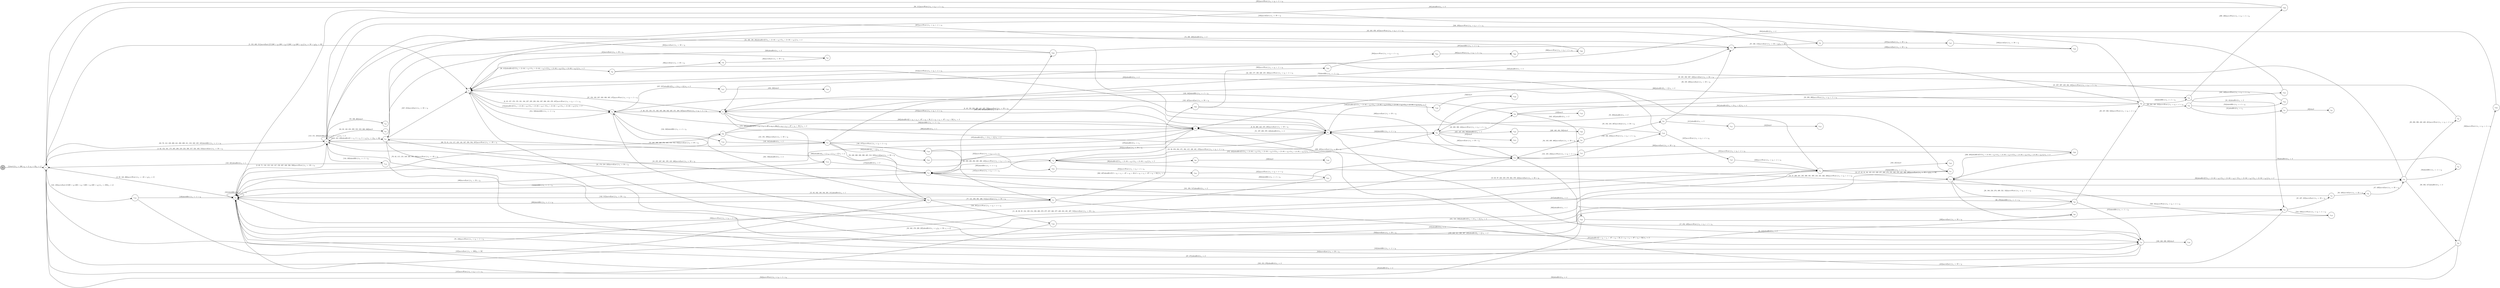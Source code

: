 digraph EFSM{
  graph [rankdir="LR", fontname="Latin Modern Math"];
  node [color="black", fillcolor="white", shape="circle", style="filled", fontname="Latin Modern Math"];
  edge [fontname="Latin Modern Math"];

  s0[fillcolor="gray", label=<s<sub>0</sub>>];
  s1[label=<s<sub>1</sub>>];
  s2[label=<s<sub>2</sub>>];
  s3[label=<s<sub>3</sub>>];
  s5[label=<s<sub>5</sub>>];
  s6[label=<s<sub>6</sub>>];
  s7[label=<s<sub>7</sub>>];
  s8[label=<s<sub>8</sub>>];
  s9[label=<s<sub>9</sub>>];
  s11[label=<s<sub>11</sub>>];
  s12[label=<s<sub>12</sub>>];
  s13[label=<s<sub>13</sub>>];
  s15[label=<s<sub>15</sub>>];
  s16[label=<s<sub>16</sub>>];
  s18[label=<s<sub>18</sub>>];
  s19[label=<s<sub>19</sub>>];
  s20[label=<s<sub>20</sub>>];
  s21[label=<s<sub>21</sub>>];
  s22[label=<s<sub>22</sub>>];
  s23[label=<s<sub>23</sub>>];
  s24[label=<s<sub>24</sub>>];
  s28[label=<s<sub>28</sub>>];
  s29[label=<s<sub>29</sub>>];
  s30[label=<s<sub>30</sub>>];
  s31[label=<s<sub>31</sub>>];
  s32[label=<s<sub>32</sub>>];
  s38[label=<s<sub>38</sub>>];
  s39[label=<s<sub>39</sub>>];
  s40[label=<s<sub>40</sub>>];
  s41[label=<s<sub>41</sub>>];
  s45[label=<s<sub>45</sub>>];
  s46[label=<s<sub>46</sub>>];
  s53[label=<s<sub>53</sub>>];
  s54[label=<s<sub>54</sub>>];
  s58[label=<s<sub>58</sub>>];
  s64[label=<s<sub>64</sub>>];
  s66[label=<s<sub>66</sub>>];
  s69[label=<s<sub>69</sub>>];
  s73[label=<s<sub>73</sub>>];
  s75[label=<s<sub>75</sub>>];
  s76[label=<s<sub>76</sub>>];
  s77[label=<s<sub>77</sub>>];
  s84[label=<s<sub>84</sub>>];
  s85[label=<s<sub>85</sub>>];
  s87[label=<s<sub>87</sub>>];
  s93[label=<s<sub>93</sub>>];
  s99[label=<s<sub>99</sub>>];
  s100[label=<s<sub>100</sub>>];
  s107[label=<s<sub>107</sub>>];
  s108[label=<s<sub>108</sub>>];
  s123[label=<s<sub>123</sub>>];
  s124[label=<s<sub>124</sub>>];
  s126[label=<s<sub>126</sub>>];
  s131[label=<s<sub>131</sub>>];
  s132[label=<s<sub>132</sub>>];
  s134[label=<s<sub>134</sub>>];
  s136[label=<s<sub>136</sub>>];
  s144[label=<s<sub>144</sub>>];
  s163[label=<s<sub>163</sub>>];
  s167[label=<s<sub>167</sub>>];
  s172[label=<s<sub>172</sub>>];
  s180[label=<s<sub>180</sub>>];
  s203[label=<s<sub>203</sub>>];
  s230[label=<s<sub>230</sub>>];
  s245[label=<s<sub>245</sub>>];
  s290[label=<s<sub>290</sub>>];
  s302[label=<s<sub>302</sub>>];
  s303[label=<s<sub>303</sub>>];
  s304[label=<s<sub>304</sub>>];
  s305[label=<s<sub>305</sub>>];
  s306[label=<s<sub>306</sub>>];
  s343[label=<s<sub>343</sub>>];
  s352[label=<s<sub>352</sub>>];
  s353[label=<s<sub>353</sub>>];
  s354[label=<s<sub>354</sub>>];
  s355[label=<s<sub>355</sub>>];
  s373[label=<s<sub>373</sub>>];
  s383[label=<s<sub>383</sub>>];
  s411[label=<s<sub>411</sub>>];
  s412[label=<s<sub>412</sub>>];
  s425[label=<s<sub>425</sub>>];
  s426[label=<s<sub>426</sub>>];
  s457[label=<s<sub>457</sub>>];
  s458[label=<s<sub>458</sub>>];
  s519[label=<s<sub>519</sub>>];
  s524[label=<s<sub>524</sub>>];
  s539[label=<s<sub>539</sub>>];
  s540[label=<s<sub>540</sub>>];

  s0->s1[label=<<i> [1]start:2/o<sub>1</sub> := 200, o<sub>2</sub> := 3, o<sub>3</sub> := 0&#91;r<sub>4</sub> := 1&#93;</i>>];
  s13->s2[label=<<i> [14]shieldHit:1/o<sub>1</sub> := -1 + i<sub>0</sub></i>>];
  s15->s16[label=<<i> [16, 212]alienHit:0/o<sub>1</sub> := 2</i>>];
  s23->s24[label=<<i> [24, 44]alienHit:0/o<sub>1</sub> := 3</i>>];
  s24->s2[label=<<i> [25]alienHit:0/o<sub>1</sub> := 4</i>>];
  s30->s31[label=<<i> [31]alienHit:0/o<sub>1</sub> := r<sub>4</sub></i>>];
  s31->s32[label=<<i> [32]win:0</i>>];
  s5->s38[label=<<i> [38, 413]alienHit:0&#91;!(!(!(r<sub>4</sub> &gt; 2&or;-94 &gt; r<sub>6</sub>)&or;!(r<sub>4</sub> &gt; 2&or;-94 &gt; r<sub>6</sub>))&or;!(!(r<sub>4</sub> &gt; 2&or;-94 &gt; r<sub>6</sub>)&or;!(r<sub>4</sub> &gt; 2&or;-94 &gt; r<sub>6</sub>)))&#93;/o<sub>1</sub> := 2</i>>];
  s38->s39[label=<<i> [39]moveEast:1/o<sub>1</sub> := 50 + i<sub>0</sub></i>>];
  s39->s40[label=<<i> [40]moveEast:1/o<sub>1</sub> := 50 + i<sub>0</sub></i>>];
  s40->s41[label=<<i> [41]moveEast:1/o<sub>1</sub> := 50 + i<sub>0</sub></i>>];
  s29->s23[label=<<i> [43]shieldHit:1/o<sub>1</sub> := -1 + i<sub>0</sub></i>>];
  s45->s46[label=<<i> [46, 438]moveEast:1/o<sub>1</sub> := 50 + i<sub>0</sub></i>>];
  s46->s19[label=<<i> [47, 439]moveEast:1/o<sub>1</sub> := 50 + i<sub>0</sub></i>>];
  s7->s8[label=<<i> [8, 49, 159, 283, 368, 441, 472, 538]moveEast:1/o<sub>1</sub> := 50 + i<sub>0</sub></i>>];
  s11->s54[label=<<i> [54]shieldHit:1/o<sub>1</sub> := -1 + i<sub>0</sub></i>>];
  s54->s8[label=<<i> [55, 393]alienHit:0/o<sub>1</sub> := 2</i>>];
  s19->s58[label=<<i> [58]shieldHit:1/o<sub>1</sub> := -1 + i<sub>0</sub></i>>];
  s58->s12[label=<<i> [59]alienHit:0/o<sub>1</sub> := 3</i>>];
  s12->s66[label=<<i> [66, 270]shieldHit:1/o<sub>1</sub> := -1 + i<sub>0</sub></i>>];
  s66->s2[label=<<i> [67, 271]alienHit:0/o<sub>1</sub> := 2</i>>];
  s69->s2[label=<<i> [70, 82, 115, 118, 149, 348, 505, 508]moveWest:1/o<sub>1</sub> := -50 + i<sub>0</sub></i>>];
  s2->s3[label=<<i> [3, 68, 71, 116, 119, 143, 147, 150, 207, 349, 506, 509]moveWest:1/o<sub>1</sub> := -50 + i<sub>0</sub></i>>];
  s69->s73[label=<<i> [73]shieldHit:1/o<sub>1</sub> := -1 + i<sub>0</sub></i>>];
  s77->s1[label=<<i> [78, 138]moveWest:1/o<sub>1</sub> := i<sub>0</sub> + -1 &times; r<sub>6</sub></i>>];
  s87->s1[label=<<i> [88, 111]moveWest:1/o<sub>1</sub> := i<sub>0</sub> + -1 &times; r<sub>6</sub></i>>];
  s1->s2[label=<<i> [2, 89, 146, 206]moveWest:1/o<sub>1</sub> := -50 + i<sub>0</sub>&#91;r<sub>4</sub> := 5&#93;</i>>];
  s12->s19[label=<<i> [92]alienHit:0&#91;!(!(r<sub>4</sub> &gt; 2&or;-94 &gt; r<sub>6</sub>)&or;!(r<sub>4</sub> &gt; 2&or;-94 &gt; r<sub>6</sub>)), !(!(r<sub>4</sub> &gt; 2&or;-94 &gt; r<sub>6</sub>)&or;!(r<sub>4</sub> &gt; 2&or;-94 &gt; r<sub>6</sub>))&#93;/o<sub>1</sub> := 2</i>>];
  s19->s93[label=<<i> [93, 382, 417]alienHit:0/o<sub>1</sub> := 3</i>>];
  s93->s2[label=<<i> [94]alienHit:0/o<sub>1</sub> := 4</i>>];
  s18->s99[label=<<i> [99]alienHit:0&#91;!(!(r<sub>4</sub> &gt; 2&or;-94 &gt; r<sub>6</sub>)&or;!(r<sub>4</sub> &gt; 2&or;-94 &gt; r<sub>6</sub>))&#93;/o<sub>1</sub> := 5</i>>];
  s99->s100[label=<<i> [100]win:0</i>>];
  s2->s2[label=<<i> [101]shieldHit:1/o<sub>1</sub> := -1 + i<sub>0</sub></i>>];
  s85->s73[label=<<i> [86, 105, 468]moveEast:1/o<sub>1</sub> := 50 + i<sub>0</sub></i>>];
  s87->s107[label=<<i> [107]moveEast:1/o<sub>1</sub> := 50 + i<sub>0</sub></i>>];
  s107->s108[label=<<i> [108]moveEast:1/o<sub>1</sub> := 50 + i<sub>0</sub></i>>];
  s108->s73[label=<<i> [109]moveEast:1/o<sub>1</sub> := 50 + i<sub>0</sub></i>>];
  s73->s87[label=<<i> [87, 106, 110]moveEast:1/o<sub>1</sub> := 50 + i<sub>0</sub>&#91;r<sub>6</sub> := 50&#93;</i>>];
  s3->s3[label=<<i> [113, 151, 323]alienHit:0&#91;!(5 &gt; r<sub>4</sub>&or;5 &gt; r<sub>4</sub>)&#93;/o<sub>1</sub> := 2</i>>];
  s3->s69[label=<<i> [69, 72, 81, 114, 117, 120, 148, 347, 350, 504, 507]moveWest:1/o<sub>1</sub> := -50 + i<sub>0</sub></i>>];
  s69->s75[label=<<i> [121, 351, 389]moveEast:1/o<sub>1</sub> := 50 + i<sub>0</sub></i>>];
  s75->s22[label=<<i> [122, 342]shieldHit:1/o<sub>1</sub> := -1 + i<sub>0</sub></i>>];
  s22->s123[label=<<i> [123]lose:0</i>>];
  s1->s124[label=<<i> [124, 128]moveEast:1&#91;!(200 &gt; i<sub>0</sub>&or;200 &gt; i<sub>0</sub>), !(200 &gt; i<sub>0</sub>&or;200 &gt; i<sub>0</sub>)&#93;/o<sub>1</sub> := 250&#91;r<sub>4</sub> := 4&#93;</i>>];
  s124->s76[label=<<i> [125]moveEast:1/o<sub>1</sub> := 300&#91;r<sub>6</sub> := 50&#93;</i>>];
  s76->s126[label=<<i> [126, 391]moveWest:1/o<sub>1</sub> := i<sub>0</sub> + -1 &times; r<sub>6</sub></i>>];
  s126->s1[label=<<i> [127]moveWest:1/o<sub>1</sub> := i<sub>0</sub> + -1 &times; r<sub>6</sub></i>>];
  s124->s2[label=<<i> [129]shieldHit:1/o<sub>1</sub> := -1 + i<sub>0</sub></i>>];
  s2->s15[label=<<i> [15, 83, 102, 130, 164, 201, 211]alienHit:0/o<sub>1</sub> := 1</i>>];
  s132->s6[label=<<i> [133, 427]moveEast:1/o<sub>1</sub> := 50 + i<sub>0</sub></i>>];
  s6->s134[label=<<i> [134, 340]shieldHit:1/o<sub>1</sub> := -1 + i<sub>0</sub></i>>];
  s134->s75[label=<<i> [135, 341]alienHit:0/o<sub>1</sub> := 2</i>>];
  s75->s136[label=<<i> [136, 477]moveWest:1/o<sub>1</sub> := i<sub>0</sub> + -1 &times; r<sub>6</sub></i>>];
  s136->s77[label=<<i> [137]moveWest:1/o<sub>1</sub> := i<sub>0</sub> + -1 &times; r<sub>6</sub></i>>];
  s77->s2[label=<<i> [142, 515]moveEast:1/o<sub>1</sub> := 50 + i<sub>0</sub></i>>];
  s3->s144[label=<<i> [144, 320]shieldHit:1/o<sub>1</sub> := -1 + i<sub>0</sub></i>>];
  s144->s1[label=<<i> [145, 321]alienHit:0/o<sub>1</sub> := 1</i>>];
  s5->s6[label=<<i> [154]alienHit:0&#91;!(!(r<sub>4</sub> &gt; 2&or;-94 &gt; r<sub>6</sub>)&or;!(r<sub>4</sub> &gt; 2&or;-94 &gt; r<sub>6</sub>)), !(!(r<sub>4</sub> &gt; 2&or;-94 &gt; r<sub>6</sub>)&or;!(r<sub>4</sub> &gt; 2&or;-94 &gt; r<sub>6</sub>))&#93;/o<sub>1</sub> := 3</i>>];
  s6->s7[label=<<i> [7, 36, 155, 158, 171, 192, 195, 236, 332, 335, 471, 488, 537]moveWest:1/o<sub>1</sub> := i<sub>0</sub> + -1 &times; r<sub>6</sub></i>>];
  s1->s11[label=<<i> [33, 162, 176, 220, 225]alienHit:0/o<sub>1</sub> := r<sub>4</sub>&#91;r<sub>6</sub> := 50, r<sub>4</sub> := 2&#93;</i>>];
  s11->s163[label=<<i> [163, 221]win:0</i>>];
  s15->s131[label=<<i> [131, 165, 232]moveWest:1/o<sub>1</sub> := i<sub>0</sub> + -1 &times; r<sub>6</sub></i>>];
  s131->s132[label=<<i> [132, 166, 233]moveWest:1/o<sub>1</sub> := i<sub>0</sub> + -1 &times; r<sub>6</sub></i>>];
  s132->s167[label=<<i> [167]moveWest:1/o<sub>1</sub> := i<sub>0</sub> + -1 &times; r<sub>6</sub></i>>];
  s167->s11[label=<<i> [168]moveWest:1/o<sub>1</sub> := i<sub>0</sub> + -1 &times; r<sub>6</sub></i>>];
  s11->s5[label=<<i> [34, 169, 177, 190, 226, 455, 486]moveWest:1/o<sub>1</sub> := i<sub>0</sub> + -1 &times; r<sub>6</sub></i>>];
  s7->s172[label=<<i> [172, 489]alienHit:0&#91;!(2 &times; r<sub>6</sub> + r<sub>4</sub> &times; -97 + r<sub>6</sub> &gt; 50&or;2 &times; r<sub>6</sub> + r<sub>4</sub> &times; -97 + r<sub>6</sub> &gt; 50)&#93;/o<sub>1</sub> := 2</i>>];
  s172->s13[label=<<i> [173]alienHit:0/o<sub>1</sub> := 3</i>>];
  s41->s16[label=<<i> [182]shieldHit:1/o<sub>1</sub> := -1 + i<sub>0</sub></i>>];
  s29->s2[label=<<i> [188]moveEast:1/o<sub>1</sub> := 50 + i<sub>0</sub></i>>];
  s7->s9[label=<<i> [196]shieldHit:1/o<sub>1</sub> := -1 + i<sub>0</sub></i>>];
  s9->s8[label=<<i> [51, 197, 263, 370, 443]alienHit:0/o<sub>1</sub> := 4</i>>];
  s8->s3[label=<<i> [52, 160, 198, 264]alienHit:0&#91;!(!(r<sub>4</sub> &gt; 2&or;-94 &gt; r<sub>6</sub>)&or;!(r<sub>4</sub> &gt; 2&or;-94 &gt; r<sub>6</sub>))&#93;/o<sub>1</sub> := 4</i>>];
  s3->s53[label=<<i> [53, 199, 265]win:0</i>>];
  s76->s2[label=<<i> [200]shieldHit:1/o<sub>1</sub> := -1 + i<sub>0</sub></i>>];
  s15->s13[label=<<i> [202]shieldHit:1/o<sub>1</sub> := -1 + i<sub>0</sub></i>>];
  s203->s3[label=<<i> [204]moveEast:1/o<sub>1</sub> := 50 + i<sub>0</sub></i>>];
  s16->s2[label=<<i> [183, 213, 276]alienHit:0/o<sub>1</sub> := 3</i>>];
  s28->s13[label=<<i> [217]alienHit:0/o<sub>1</sub> := 4</i>>];
  s13->s3[label=<<i> [61, 174, 218, 223]moveEast:1/o<sub>1</sub> := 50 + i<sub>0</sub></i>>];
  s6->s11[label=<<i> [228, 485]moveEast:1/o<sub>1</sub> := 50 + i<sub>0</sub></i>>];
  s12->s230[label=<<i> [230, 493]alienHit:0&#91;!(!(!(r<sub>4</sub> &gt; 2&or;-94 &gt; r<sub>6</sub>)&or;!(r<sub>4</sub> &gt; 2&or;-94 &gt; r<sub>6</sub>))&or;!(!(r<sub>4</sub> &gt; 2&or;-94 &gt; r<sub>6</sub>)&or;!(r<sub>4</sub> &gt; 2&or;-94 &gt; r<sub>6</sub>)))&#93;/o<sub>1</sub> := 3</i>>];
  s230->s15[label=<<i> [231]moveWest:1/o<sub>1</sub> := i<sub>0</sub> + -1 &times; r<sub>6</sub></i>>];
  s132->s5[label=<<i> [234]alienHit:0/o<sub>1</sub> := 4</i>>];
  s30->s245[label=<<i> [245, 449]moveWest:1/o<sub>1</sub> := i<sub>0</sub> + -1 &times; r<sub>6</sub></i>>];
  s245->s41[label=<<i> [246, 450]moveWest:1/o<sub>1</sub> := i<sub>0</sub> + -1 &times; r<sub>6</sub></i>>];
  s41->s5[label=<<i> [247, 313]moveEast:1/o<sub>1</sub> := 50 + i<sub>0</sub></i>>];
  s76->s77[label=<<i> [77, 141, 250, 301, 406, 514]moveEast:1/o<sub>1</sub> := 50 + i<sub>0</sub></i>>];
  s77->s16[label=<<i> [251]alienHit:0&#91;2 &times; r<sub>6</sub> + r<sub>4</sub> &times; -97 + r<sub>6</sub> &gt; 50, 2 &times; r<sub>6</sub> + r<sub>4</sub> &times; -97 + r<sub>6</sub> &gt; 50&#93;/o<sub>1</sub> := 2</i>>];
  s18->s9[label=<<i> [254]moveEast:1/o<sub>1</sub> := 50 + i<sub>0</sub></i>>];
  s7->s9[label=<<i> [262]alienHit:0&#91;2 &times; r<sub>6</sub> + r<sub>4</sub> &times; -97 + r<sub>6</sub> &gt; 50, 2 &times; r<sub>6</sub> + r<sub>4</sub> &times; -97 + r<sub>6</sub> &gt; 50&#93;/o<sub>1</sub> := 3</i>>];
  s69->s9[label=<<i> [266]alienHit:0/o<sub>1</sub> := 1</i>>];
  s28->s16[label=<<i> [275]shieldHit:1/o<sub>1</sub> := -1 + i<sub>0</sub></i>>];
  s22->s23[label=<<i> [23, 289, 399]moveWest:1/o<sub>1</sub> := i<sub>0</sub> + -1 &times; r<sub>6</sub></i>>];
  s23->s290[label=<<i> [290, 400]moveWest:1/o<sub>1</sub> := i<sub>0</sub> + -1 &times; r<sub>6</sub></i>>];
  s290->s1[label=<<i> [291]moveWest:1/o<sub>1</sub> := i<sub>0</sub> + -1 &times; r<sub>6</sub></i>>];
  s18->s13[label=<<i> [295]shieldHit:1/o<sub>1</sub> := -1 + i<sub>0</sub></i>>];
  s203->s73[label=<<i> [297]shieldHit:1/o<sub>1</sub> := -1 + i<sub>0</sub></i>>];
  s77->s302[label=<<i> [302, 407]alienHit:0&#91;!(2 &times; r<sub>6</sub> + r<sub>4</sub> &times; -97 + r<sub>6</sub> &gt; 50&or;2 &times; r<sub>6</sub> + r<sub>4</sub> &times; -97 + r<sub>6</sub> &gt; 50)&#93;/o<sub>1</sub> := 4</i>>];
  s302->s303[label=<<i> [303]moveWest:1/o<sub>1</sub> := i<sub>0</sub> + -1 &times; r<sub>6</sub></i>>];
  s303->s304[label=<<i> [304]moveWest:1/o<sub>1</sub> := i<sub>0</sub> + -1 &times; r<sub>6</sub></i>>];
  s304->s305[label=<<i> [305]moveWest:1/o<sub>1</sub> := i<sub>0</sub> + -1 &times; r<sub>6</sub></i>>];
  s305->s306[label=<<i> [306]moveWest:1/o<sub>1</sub> := i<sub>0</sub> + -1 &times; r<sub>6</sub></i>>];
  s306->s3[label=<<i> [307]moveWest:1/o<sub>1</sub> := i<sub>0</sub> + -1 &times; r<sub>6</sub></i>>];
  s3->s41[label=<<i> [242, 312, 459]alienHit:0&#91;5 &gt; r<sub>4</sub>, 5 &gt; r<sub>4</sub>, 5 &gt; r<sub>4</sub>&#93;/o<sub>1</sub> := 1&#91;r<sub>6</sub> := 50&#93;</i>>];
  s5->s6[label=<<i> [314, 526]shieldHit:1/o<sub>1</sub> := -1 + i<sub>0</sub></i>>];
  s16->s3[label=<<i> [316]moveEast:1/o<sub>1</sub> := 50 + i<sub>0</sub></i>>];
  s3->s1[label=<<i> [4, 62, 152, 161, 175, 205, 208, 219, 224, 308, 317, 324, 402, 510]moveEast:1/o<sub>1</sub> := 50 + i<sub>0</sub></i>>];
  s1->s3[label=<<i> [63, 79, 112, 139, 209, 241, 292, 309, 311, 318, 322, 325, 345]shieldHit:1/o<sub>1</sub> := -1 + i<sub>0</sub></i>>];
  s3->s64[label=<<i> [64, 80, 140, 210, 293, 310, 319, 326, 346]lose:0</i>>];
  s13->s203[label=<<i> [203, 296, 327]alienHit:0/o<sub>1</sub> := 2</i>>];
  s203->s5[label=<<i> [328]alienHit:0/o<sub>1</sub> := 3</i>>];
  s75->s76[label=<<i> [76, 249, 300, 330, 390, 405, 513, 535]moveEast:1/o<sub>1</sub> := 50 + i<sub>0</sub></i>>];
  s76->s6[label=<<i> [331, 536]alienHit:0/o<sub>1</sub> := 4</i>>];
  s16->s180[label=<<i> [180, 240, 339, 388]win:0</i>>];
  s22->s343[label=<<i> [343, 435]alienHit:0/o<sub>1</sub> := 3</i>>];
  s343->s1[label=<<i> [344]moveWest:1/o<sub>1</sub> := i<sub>0</sub> + -1 &times; r<sub>6</sub></i>>];
  s75->s352[label=<<i> [352]alienHit:0&#91;r<sub>4</sub> &gt; 2&#93;/o<sub>1</sub> := 1</i>>];
  s352->s353[label=<<i> [353]moveWest:1/o<sub>1</sub> := i<sub>0</sub> + -1 &times; r<sub>6</sub></i>>];
  s353->s354[label=<<i> [354]moveWest:1/o<sub>1</sub> := i<sub>0</sub> + -1 &times; r<sub>6</sub></i>>];
  s354->s355[label=<<i> [355]moveWest:1/o<sub>1</sub> := i<sub>0</sub> + -1 &times; r<sub>6</sub></i>>];
  s355->s2[label=<<i> [356]moveWest:1/o<sub>1</sub> := i<sub>0</sub> + -1 &times; r<sub>6</sub></i>>];
  s29->s9[label=<<i> [360]alienHit:0&#91;r<sub>4</sub> &gt; 2&#93;/o<sub>1</sub> := 3</i>>];
  s19->s7[label=<<i> [48, 261, 282, 367, 440]moveEast:1/o<sub>1</sub> := 50 + i<sub>0</sub></i>>];
  s18->s21[label=<<i> [372, 424]alienHit:0&#91;!(!(!(r<sub>4</sub> &gt; 2&or;-94 &gt; r<sub>6</sub>)&or;!(r<sub>4</sub> &gt; 2&or;-94 &gt; r<sub>6</sub>))&or;!(!(r<sub>4</sub> &gt; 2&or;-94 &gt; r<sub>6</sub>)&or;!(r<sub>4</sub> &gt; 2&or;-94 &gt; r<sub>6</sub>)))&#93;/o<sub>1</sub> := 4</i>>];
  s21->s373[label=<<i> [373]win:0</i>>];
  s75->s9[label=<<i> [375]alienHit:0&#91;!(r<sub>4</sub> &gt; 2&or;r<sub>4</sub> &gt; 2)&#93;/o<sub>1</sub> := 2</i>>];
  s9->s2[label=<<i> [10, 255, 267, 361, 376, 419, 496]moveEast:1/o<sub>1</sub> := 50 + i<sub>0</sub></i>>];
  s13->s18[label=<<i> [98, 259, 280, 294, 365, 380, 423]moveWest:1/o<sub>1</sub> := i<sub>0</sub> + -1 &times; r<sub>6</sub></i>>];
  s93->s383[label=<<i> [383]moveWest:1/o<sub>1</sub> := i<sub>0</sub> + -1 &times; r<sub>6</sub></i>>];
  s383->s7[label=<<i> [384]alienHit:0/o<sub>1</sub> := 4</i>>];
  s7->s5[label=<<i> [37, 156, 193, 237, 333, 336, 385, 475]moveWest:1/o<sub>1</sub> := i<sub>0</sub> + -1 &times; r<sub>6</sub></i>>];
  s5->s6[label=<<i> [6, 35, 157, 170, 178, 191, 194, 227, 235, 238, 334, 337, 386, 456, 470, 487]moveWest:1/o<sub>1</sub> := i<sub>0</sub> + -1 &times; r<sub>6</sub></i>>];
  s6->s16[label=<<i> [179, 239, 315, 338, 387, 428]alienHit:0&#91;r<sub>4</sub> &gt; 2&#93;/o<sub>1</sub> := 2</i>>];
  s126->s54[label=<<i> [392]alienHit:0/o<sub>1</sub> := 1</i>>];
  s21->s22[label=<<i> [22, 288, 398, 434]moveWest:1/o<sub>1</sub> := i<sub>0</sub> + -1 &times; r<sub>6</sub></i>>];
  s290->s3[label=<<i> [401]alienHit:0/o<sub>1</sub> := 3</i>>];
  s1->s5[label=<<i> [5, 153, 403, 511]moveEast:1&#91;!(!(200 &gt; i<sub>0</sub>&or;200 &gt; i<sub>0</sub>)&or;!(200 &gt; i<sub>0</sub>&or;200 &gt; i<sub>0</sub>))&#93;/o<sub>1</sub> := 50 + i<sub>0</sub>&#91;r<sub>6</sub> := 50&#93;</i>>];
  s302->s15[label=<<i> [408]moveEast:1/o<sub>1</sub> := 50 + i<sub>0</sub></i>>];
  s15->s84[label=<<i> [84, 103, 409, 466]moveEast:1/o<sub>1</sub> := 50 + i<sub>0</sub></i>>];
  s84->s85[label=<<i> [85, 104, 410, 467]moveEast:1/o<sub>1</sub> := 50 + i<sub>0</sub></i>>];
  s85->s411[label=<<i> [411]alienHit:0/o<sub>1</sub> := 5</i>>];
  s411->s412[label=<<i> [412]win:0</i>>];
  s38->s8[label=<<i> [414]moveWest:1/o<sub>1</sub> := i<sub>0</sub> + -1 &times; r<sub>6</sub></i>>];
  s93->s9[label=<<i> [418]moveEast:1/o<sub>1</sub> := 50 + i<sub>0</sub></i>>];
  s12->s13[label=<<i> [13, 60, 97, 222, 258, 279, 364, 379, 422]moveEast:1/o<sub>1</sub> := 50 + i<sub>0</sub></i>>];
  s16->s8[label=<<i> [17, 252, 429]moveWest:1/o<sub>1</sub> := i<sub>0</sub> + -1 &times; r<sub>6</sub></i>>];
  s343->s24[label=<<i> [436]moveEast:1/o<sub>1</sub> := 50 + i<sub>0</sub></i>>];
  s24->s45[label=<<i> [45, 437, 452]moveEast:1/o<sub>1</sub> := 50 + i<sub>0</sub></i>>];
  s8->s9[label=<<i> [9, 50, 369, 442, 473, 495]moveEast:1/o<sub>1</sub> := 50 + i<sub>0</sub></i>>];
  s8->s21[label=<<i> [444]shieldHit:1/o<sub>1</sub> := -1 + i<sub>0</sub></i>>];
  s21->s425[label=<<i> [425, 445, 483, 502]alienHit:0/o<sub>1</sub> := 5</i>>];
  s425->s426[label=<<i> [426, 446, 484, 503]win:0</i>>];
  s41->s29[label=<<i> [42, 243, 359, 447]moveWest:1/o<sub>1</sub> := i<sub>0</sub> + -1 &times; r<sub>6</sub></i>>];
  s29->s30[label=<<i> [30, 244, 448, 523]moveWest:1/o<sub>1</sub> := i<sub>0</sub> + -1 &times; r<sub>6</sub></i>>];
  s41->s24[label=<<i> [451, 518, 529]alienHit:0&#91;!(r<sub>4</sub> &gt; 2&or;r<sub>4</sub> &gt; 2)&#93;/o<sub>1</sub> := 3</i>>];
  s45->s2[label=<<i> [453]alienHit:0/o<sub>1</sub> := 4</i>>];
  s6->s457[label=<<i> [457, 527]alienHit:0&#91;!(r<sub>4</sub> &gt; 2&or;r<sub>4</sub> &gt; 2)&#93;/o<sub>1</sub> := 5</i>>];
  s457->s458[label=<<i> [458, 528]win:0</i>>];
  s41->s8[label=<<i> [460]alienHit:0&#91;r<sub>4</sub> &gt; 2, r<sub>4</sub> &gt; 2, r<sub>4</sub> &gt; 2&#93;/o<sub>1</sub> := 2</i>>];
  s8->s18[label=<<i> [18, 56, 253, 284, 371, 394, 415, 430, 461, 479]moveWest:1/o<sub>1</sub> := i<sub>0</sub> + -1 &times; r<sub>6</sub></i>>];
  s18->s19[label=<<i> [19, 57, 260, 281, 285, 366, 381, 395, 416, 431, 462, 480]moveWest:1/o<sub>1</sub> := i<sub>0</sub> + -1 &times; r<sub>6</sub></i>>];
  s19->s20[label=<<i> [20, 286, 396, 432, 463, 481]moveWest:1/o<sub>1</sub> := i<sub>0</sub> + -1 &times; r<sub>6</sub></i>>];
  s20->s21[label=<<i> [21, 287, 397, 433, 464, 482]moveWest:1/o<sub>1</sub> := i<sub>0</sub> + -1 &times; r<sub>6</sub></i>>];
  s21->s15[label=<<i> [465]moveEast:1/o<sub>1</sub> := 50 + i<sub>0</sub></i>>];
  s73->s5[label=<<i> [74, 298, 469]alienHit:0/o<sub>1</sub> := 3</i>>];
  s9->s7[label=<<i> [474]moveWest:1/o<sub>1</sub> := i<sub>0</sub> + -1 &times; r<sub>6</sub></i>>];
  s5->s75[label=<<i> [75, 248, 299, 329, 374, 404, 476, 512, 534]moveEast:1/o<sub>1</sub> := 50 + i<sub>0</sub></i>>];
  s136->s8[label=<<i> [478]alienHit:0/o<sub>1</sub> := r<sub>4</sub></i>>];
  s172->s2[label=<<i> [490]moveEast:1/o<sub>1</sub> := 50 + i<sub>0</sub></i>>];
  s2->s11[label=<<i> [11, 26, 90, 95, 184, 189, 214, 256, 268, 272, 277, 357, 362, 377, 420, 454, 491, 497, 516]moveEast:1/o<sub>1</sub> := 50 + i<sub>0</sub></i>>];
  s11->s12[label=<<i> [12, 27, 65, 91, 96, 185, 215, 229, 257, 269, 273, 278, 363, 378, 421, 492, 498]moveEast:1/o<sub>1</sub> := 50 + i<sub>0</sub>&#91;r<sub>6</sub> := 50&#93;</i>>];
  s230->s8[label=<<i> [494]moveEast:1/o<sub>1</sub> := 50 + i<sub>0</sub></i>>];
  s12->s28[label=<<i> [28, 186, 216, 274, 499, 521, 532]moveWest:1/o<sub>1</sub> := i<sub>0</sub> + -1 &times; r<sub>6</sub></i>>];
  s28->s29[label=<<i> [29, 187, 500, 522]moveWest:1/o<sub>1</sub> := i<sub>0</sub> + -1 &times; r<sub>6</sub></i>>];
  s29->s21[label=<<i> [501]alienHit:0&#91;!(r<sub>4</sub> &gt; 2&or;r<sub>4</sub> &gt; 2)&#93;/o<sub>1</sub> := 4</i>>];
  s11->s41[label=<<i> [181, 358, 517]alienHit:0/o<sub>1</sub> := 2</i>>];
  s24->s519[label=<<i> [519, 530]moveWest:1/o<sub>1</sub> := i<sub>0</sub> + -1 &times; r<sub>6</sub></i>>];
  s519->s12[label=<<i> [520, 531]moveWest:1/o<sub>1</sub> := i<sub>0</sub> + -1 &times; r<sub>6</sub></i>>];
  s30->s524[label=<<i> [524]shieldHit:1/o<sub>1</sub> := -1 + i<sub>0</sub></i>>];
  s524->s5[label=<<i> [525]alienHit:0/o<sub>1</sub> := 4</i>>];
  s28->s5[label=<<i> [533]moveEast:1/o<sub>1</sub> := 50 + i<sub>0</sub></i>>];
  s8->s539[label=<<i> [539]alienHit:0&#91;!(!(!(r<sub>4</sub> &gt; 2&or;-94 &gt; r<sub>6</sub>)&or;!(r<sub>4</sub> &gt; 2&or;-94 &gt; r<sub>6</sub>))&or;!(!(r<sub>4</sub> &gt; 2&or;-94 &gt; r<sub>6</sub>)&or;!(r<sub>4</sub> &gt; 2&or;-94 &gt; r<sub>6</sub>)))&#93;/o<sub>1</sub> := 5</i>>];
  s539->s540[label=<<i> [540]win:0</i>>];
}